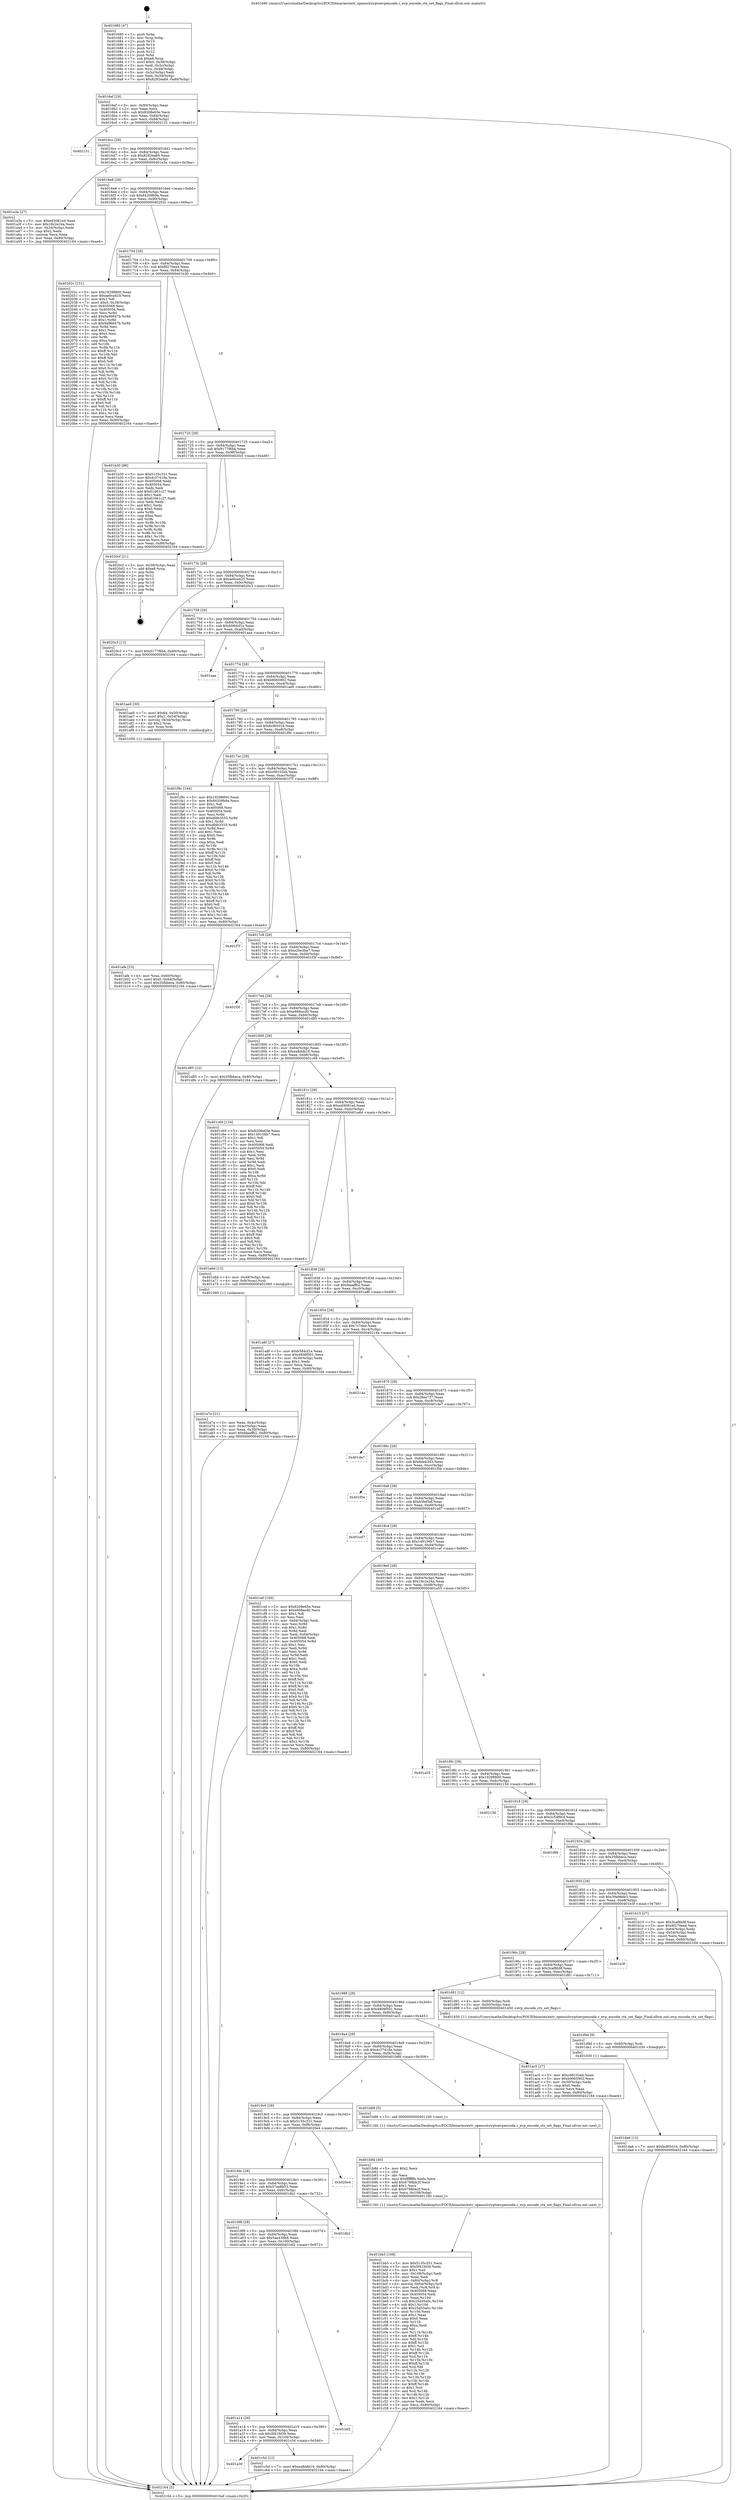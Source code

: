 digraph "0x401680" {
  label = "0x401680 (/mnt/c/Users/mathe/Desktop/tcc/POCII/binaries/extr_opensslcryptoevpencode.c_evp_encode_ctx_set_flags_Final-ollvm.out::main(0))"
  labelloc = "t"
  node[shape=record]

  Entry [label="",width=0.3,height=0.3,shape=circle,fillcolor=black,style=filled]
  "0x4016af" [label="{
     0x4016af [29]\l
     | [instrs]\l
     &nbsp;&nbsp;0x4016af \<+3\>: mov -0x80(%rbp),%eax\l
     &nbsp;&nbsp;0x4016b2 \<+2\>: mov %eax,%ecx\l
     &nbsp;&nbsp;0x4016b4 \<+6\>: sub $0x8208e65e,%ecx\l
     &nbsp;&nbsp;0x4016ba \<+6\>: mov %eax,-0x84(%rbp)\l
     &nbsp;&nbsp;0x4016c0 \<+6\>: mov %ecx,-0x88(%rbp)\l
     &nbsp;&nbsp;0x4016c6 \<+6\>: je 0000000000402131 \<main+0xab1\>\l
  }"]
  "0x402131" [label="{
     0x402131\l
  }", style=dashed]
  "0x4016cc" [label="{
     0x4016cc [28]\l
     | [instrs]\l
     &nbsp;&nbsp;0x4016cc \<+5\>: jmp 00000000004016d1 \<main+0x51\>\l
     &nbsp;&nbsp;0x4016d1 \<+6\>: mov -0x84(%rbp),%eax\l
     &nbsp;&nbsp;0x4016d7 \<+5\>: sub $0x8282ea69,%eax\l
     &nbsp;&nbsp;0x4016dc \<+6\>: mov %eax,-0x8c(%rbp)\l
     &nbsp;&nbsp;0x4016e2 \<+6\>: je 0000000000401a3a \<main+0x3ba\>\l
  }"]
  Exit [label="",width=0.3,height=0.3,shape=circle,fillcolor=black,style=filled,peripheries=2]
  "0x401a3a" [label="{
     0x401a3a [27]\l
     | [instrs]\l
     &nbsp;&nbsp;0x401a3a \<+5\>: mov $0xed3081ed,%eax\l
     &nbsp;&nbsp;0x401a3f \<+5\>: mov $0x18c2e24a,%ecx\l
     &nbsp;&nbsp;0x401a44 \<+3\>: mov -0x34(%rbp),%edx\l
     &nbsp;&nbsp;0x401a47 \<+3\>: cmp $0x2,%edx\l
     &nbsp;&nbsp;0x401a4a \<+3\>: cmovne %ecx,%eax\l
     &nbsp;&nbsp;0x401a4d \<+3\>: mov %eax,-0x80(%rbp)\l
     &nbsp;&nbsp;0x401a50 \<+5\>: jmp 0000000000402164 \<main+0xae4\>\l
  }"]
  "0x4016e8" [label="{
     0x4016e8 [28]\l
     | [instrs]\l
     &nbsp;&nbsp;0x4016e8 \<+5\>: jmp 00000000004016ed \<main+0x6d\>\l
     &nbsp;&nbsp;0x4016ed \<+6\>: mov -0x84(%rbp),%eax\l
     &nbsp;&nbsp;0x4016f3 \<+5\>: sub $0x84209b9a,%eax\l
     &nbsp;&nbsp;0x4016f8 \<+6\>: mov %eax,-0x90(%rbp)\l
     &nbsp;&nbsp;0x4016fe \<+6\>: je 000000000040202c \<main+0x9ac\>\l
  }"]
  "0x402164" [label="{
     0x402164 [5]\l
     | [instrs]\l
     &nbsp;&nbsp;0x402164 \<+5\>: jmp 00000000004016af \<main+0x2f\>\l
  }"]
  "0x401680" [label="{
     0x401680 [47]\l
     | [instrs]\l
     &nbsp;&nbsp;0x401680 \<+1\>: push %rbp\l
     &nbsp;&nbsp;0x401681 \<+3\>: mov %rsp,%rbp\l
     &nbsp;&nbsp;0x401684 \<+2\>: push %r15\l
     &nbsp;&nbsp;0x401686 \<+2\>: push %r14\l
     &nbsp;&nbsp;0x401688 \<+2\>: push %r13\l
     &nbsp;&nbsp;0x40168a \<+2\>: push %r12\l
     &nbsp;&nbsp;0x40168c \<+1\>: push %rbx\l
     &nbsp;&nbsp;0x40168d \<+7\>: sub $0xe8,%rsp\l
     &nbsp;&nbsp;0x401694 \<+7\>: movl $0x0,-0x38(%rbp)\l
     &nbsp;&nbsp;0x40169b \<+3\>: mov %edi,-0x3c(%rbp)\l
     &nbsp;&nbsp;0x40169e \<+4\>: mov %rsi,-0x48(%rbp)\l
     &nbsp;&nbsp;0x4016a2 \<+3\>: mov -0x3c(%rbp),%edi\l
     &nbsp;&nbsp;0x4016a5 \<+3\>: mov %edi,-0x34(%rbp)\l
     &nbsp;&nbsp;0x4016a8 \<+7\>: movl $0x8282ea69,-0x80(%rbp)\l
  }"]
  "0x401da6" [label="{
     0x401da6 [12]\l
     | [instrs]\l
     &nbsp;&nbsp;0x401da6 \<+7\>: movl $0xbcf65016,-0x80(%rbp)\l
     &nbsp;&nbsp;0x401dad \<+5\>: jmp 0000000000402164 \<main+0xae4\>\l
  }"]
  "0x40202c" [label="{
     0x40202c [151]\l
     | [instrs]\l
     &nbsp;&nbsp;0x40202c \<+5\>: mov $0x19298800,%eax\l
     &nbsp;&nbsp;0x402031 \<+5\>: mov $0xae0ca425,%ecx\l
     &nbsp;&nbsp;0x402036 \<+2\>: mov $0x1,%dl\l
     &nbsp;&nbsp;0x402038 \<+7\>: movl $0x0,-0x38(%rbp)\l
     &nbsp;&nbsp;0x40203f \<+7\>: mov 0x405068,%esi\l
     &nbsp;&nbsp;0x402046 \<+7\>: mov 0x405054,%edi\l
     &nbsp;&nbsp;0x40204d \<+3\>: mov %esi,%r8d\l
     &nbsp;&nbsp;0x402050 \<+7\>: add $0x9a96647b,%r8d\l
     &nbsp;&nbsp;0x402057 \<+4\>: sub $0x1,%r8d\l
     &nbsp;&nbsp;0x40205b \<+7\>: sub $0x9a96647b,%r8d\l
     &nbsp;&nbsp;0x402062 \<+4\>: imul %r8d,%esi\l
     &nbsp;&nbsp;0x402066 \<+3\>: and $0x1,%esi\l
     &nbsp;&nbsp;0x402069 \<+3\>: cmp $0x0,%esi\l
     &nbsp;&nbsp;0x40206c \<+4\>: sete %r9b\l
     &nbsp;&nbsp;0x402070 \<+3\>: cmp $0xa,%edi\l
     &nbsp;&nbsp;0x402073 \<+4\>: setl %r10b\l
     &nbsp;&nbsp;0x402077 \<+3\>: mov %r9b,%r11b\l
     &nbsp;&nbsp;0x40207a \<+4\>: xor $0xff,%r11b\l
     &nbsp;&nbsp;0x40207e \<+3\>: mov %r10b,%bl\l
     &nbsp;&nbsp;0x402081 \<+3\>: xor $0xff,%bl\l
     &nbsp;&nbsp;0x402084 \<+3\>: xor $0x0,%dl\l
     &nbsp;&nbsp;0x402087 \<+3\>: mov %r11b,%r14b\l
     &nbsp;&nbsp;0x40208a \<+4\>: and $0x0,%r14b\l
     &nbsp;&nbsp;0x40208e \<+3\>: and %dl,%r9b\l
     &nbsp;&nbsp;0x402091 \<+3\>: mov %bl,%r15b\l
     &nbsp;&nbsp;0x402094 \<+4\>: and $0x0,%r15b\l
     &nbsp;&nbsp;0x402098 \<+3\>: and %dl,%r10b\l
     &nbsp;&nbsp;0x40209b \<+3\>: or %r9b,%r14b\l
     &nbsp;&nbsp;0x40209e \<+3\>: or %r10b,%r15b\l
     &nbsp;&nbsp;0x4020a1 \<+3\>: xor %r15b,%r14b\l
     &nbsp;&nbsp;0x4020a4 \<+3\>: or %bl,%r11b\l
     &nbsp;&nbsp;0x4020a7 \<+4\>: xor $0xff,%r11b\l
     &nbsp;&nbsp;0x4020ab \<+3\>: or $0x0,%dl\l
     &nbsp;&nbsp;0x4020ae \<+3\>: and %dl,%r11b\l
     &nbsp;&nbsp;0x4020b1 \<+3\>: or %r11b,%r14b\l
     &nbsp;&nbsp;0x4020b4 \<+4\>: test $0x1,%r14b\l
     &nbsp;&nbsp;0x4020b8 \<+3\>: cmovne %ecx,%eax\l
     &nbsp;&nbsp;0x4020bb \<+3\>: mov %eax,-0x80(%rbp)\l
     &nbsp;&nbsp;0x4020be \<+5\>: jmp 0000000000402164 \<main+0xae4\>\l
  }"]
  "0x401704" [label="{
     0x401704 [28]\l
     | [instrs]\l
     &nbsp;&nbsp;0x401704 \<+5\>: jmp 0000000000401709 \<main+0x89\>\l
     &nbsp;&nbsp;0x401709 \<+6\>: mov -0x84(%rbp),%eax\l
     &nbsp;&nbsp;0x40170f \<+5\>: sub $0x8f270ea4,%eax\l
     &nbsp;&nbsp;0x401714 \<+6\>: mov %eax,-0x94(%rbp)\l
     &nbsp;&nbsp;0x40171a \<+6\>: je 0000000000401b30 \<main+0x4b0\>\l
  }"]
  "0x401d9d" [label="{
     0x401d9d [9]\l
     | [instrs]\l
     &nbsp;&nbsp;0x401d9d \<+4\>: mov -0x60(%rbp),%rdi\l
     &nbsp;&nbsp;0x401da1 \<+5\>: call 0000000000401030 \<free@plt\>\l
     | [calls]\l
     &nbsp;&nbsp;0x401030 \{1\} (unknown)\l
  }"]
  "0x401b30" [label="{
     0x401b30 [88]\l
     | [instrs]\l
     &nbsp;&nbsp;0x401b30 \<+5\>: mov $0x5135c331,%eax\l
     &nbsp;&nbsp;0x401b35 \<+5\>: mov $0x4c37418e,%ecx\l
     &nbsp;&nbsp;0x401b3a \<+7\>: mov 0x405068,%edx\l
     &nbsp;&nbsp;0x401b41 \<+7\>: mov 0x405054,%esi\l
     &nbsp;&nbsp;0x401b48 \<+2\>: mov %edx,%edi\l
     &nbsp;&nbsp;0x401b4a \<+6\>: add $0x61661c27,%edi\l
     &nbsp;&nbsp;0x401b50 \<+3\>: sub $0x1,%edi\l
     &nbsp;&nbsp;0x401b53 \<+6\>: sub $0x61661c27,%edi\l
     &nbsp;&nbsp;0x401b59 \<+3\>: imul %edi,%edx\l
     &nbsp;&nbsp;0x401b5c \<+3\>: and $0x1,%edx\l
     &nbsp;&nbsp;0x401b5f \<+3\>: cmp $0x0,%edx\l
     &nbsp;&nbsp;0x401b62 \<+4\>: sete %r8b\l
     &nbsp;&nbsp;0x401b66 \<+3\>: cmp $0xa,%esi\l
     &nbsp;&nbsp;0x401b69 \<+4\>: setl %r9b\l
     &nbsp;&nbsp;0x401b6d \<+3\>: mov %r8b,%r10b\l
     &nbsp;&nbsp;0x401b70 \<+3\>: and %r9b,%r10b\l
     &nbsp;&nbsp;0x401b73 \<+3\>: xor %r9b,%r8b\l
     &nbsp;&nbsp;0x401b76 \<+3\>: or %r8b,%r10b\l
     &nbsp;&nbsp;0x401b79 \<+4\>: test $0x1,%r10b\l
     &nbsp;&nbsp;0x401b7d \<+3\>: cmovne %ecx,%eax\l
     &nbsp;&nbsp;0x401b80 \<+3\>: mov %eax,-0x80(%rbp)\l
     &nbsp;&nbsp;0x401b83 \<+5\>: jmp 0000000000402164 \<main+0xae4\>\l
  }"]
  "0x401720" [label="{
     0x401720 [28]\l
     | [instrs]\l
     &nbsp;&nbsp;0x401720 \<+5\>: jmp 0000000000401725 \<main+0xa5\>\l
     &nbsp;&nbsp;0x401725 \<+6\>: mov -0x84(%rbp),%eax\l
     &nbsp;&nbsp;0x40172b \<+5\>: sub $0x9177f6b4,%eax\l
     &nbsp;&nbsp;0x401730 \<+6\>: mov %eax,-0x98(%rbp)\l
     &nbsp;&nbsp;0x401736 \<+6\>: je 00000000004020cf \<main+0xa4f\>\l
  }"]
  "0x401a30" [label="{
     0x401a30\l
  }", style=dashed]
  "0x4020cf" [label="{
     0x4020cf [21]\l
     | [instrs]\l
     &nbsp;&nbsp;0x4020cf \<+3\>: mov -0x38(%rbp),%eax\l
     &nbsp;&nbsp;0x4020d2 \<+7\>: add $0xe8,%rsp\l
     &nbsp;&nbsp;0x4020d9 \<+1\>: pop %rbx\l
     &nbsp;&nbsp;0x4020da \<+2\>: pop %r12\l
     &nbsp;&nbsp;0x4020dc \<+2\>: pop %r13\l
     &nbsp;&nbsp;0x4020de \<+2\>: pop %r14\l
     &nbsp;&nbsp;0x4020e0 \<+2\>: pop %r15\l
     &nbsp;&nbsp;0x4020e2 \<+1\>: pop %rbp\l
     &nbsp;&nbsp;0x4020e3 \<+1\>: ret\l
  }"]
  "0x40173c" [label="{
     0x40173c [28]\l
     | [instrs]\l
     &nbsp;&nbsp;0x40173c \<+5\>: jmp 0000000000401741 \<main+0xc1\>\l
     &nbsp;&nbsp;0x401741 \<+6\>: mov -0x84(%rbp),%eax\l
     &nbsp;&nbsp;0x401747 \<+5\>: sub $0xae0ca425,%eax\l
     &nbsp;&nbsp;0x40174c \<+6\>: mov %eax,-0x9c(%rbp)\l
     &nbsp;&nbsp;0x401752 \<+6\>: je 00000000004020c3 \<main+0xa43\>\l
  }"]
  "0x401c5d" [label="{
     0x401c5d [12]\l
     | [instrs]\l
     &nbsp;&nbsp;0x401c5d \<+7\>: movl $0xea8ddb16,-0x80(%rbp)\l
     &nbsp;&nbsp;0x401c64 \<+5\>: jmp 0000000000402164 \<main+0xae4\>\l
  }"]
  "0x4020c3" [label="{
     0x4020c3 [12]\l
     | [instrs]\l
     &nbsp;&nbsp;0x4020c3 \<+7\>: movl $0x9177f6b4,-0x80(%rbp)\l
     &nbsp;&nbsp;0x4020ca \<+5\>: jmp 0000000000402164 \<main+0xae4\>\l
  }"]
  "0x401758" [label="{
     0x401758 [28]\l
     | [instrs]\l
     &nbsp;&nbsp;0x401758 \<+5\>: jmp 000000000040175d \<main+0xdd\>\l
     &nbsp;&nbsp;0x40175d \<+6\>: mov -0x84(%rbp),%eax\l
     &nbsp;&nbsp;0x401763 \<+5\>: sub $0xb584cf1e,%eax\l
     &nbsp;&nbsp;0x401768 \<+6\>: mov %eax,-0xa0(%rbp)\l
     &nbsp;&nbsp;0x40176e \<+6\>: je 0000000000401aaa \<main+0x42a\>\l
  }"]
  "0x401a14" [label="{
     0x401a14 [28]\l
     | [instrs]\l
     &nbsp;&nbsp;0x401a14 \<+5\>: jmp 0000000000401a19 \<main+0x399\>\l
     &nbsp;&nbsp;0x401a19 \<+6\>: mov -0x84(%rbp),%eax\l
     &nbsp;&nbsp;0x401a1f \<+5\>: sub $0x5f41fd39,%eax\l
     &nbsp;&nbsp;0x401a24 \<+6\>: mov %eax,-0x104(%rbp)\l
     &nbsp;&nbsp;0x401a2a \<+6\>: je 0000000000401c5d \<main+0x5dd\>\l
  }"]
  "0x401aaa" [label="{
     0x401aaa\l
  }", style=dashed]
  "0x401774" [label="{
     0x401774 [28]\l
     | [instrs]\l
     &nbsp;&nbsp;0x401774 \<+5\>: jmp 0000000000401779 \<main+0xf9\>\l
     &nbsp;&nbsp;0x401779 \<+6\>: mov -0x84(%rbp),%eax\l
     &nbsp;&nbsp;0x40177f \<+5\>: sub $0xb9065902,%eax\l
     &nbsp;&nbsp;0x401784 \<+6\>: mov %eax,-0xa4(%rbp)\l
     &nbsp;&nbsp;0x40178a \<+6\>: je 0000000000401ae0 \<main+0x460\>\l
  }"]
  "0x401ef2" [label="{
     0x401ef2\l
  }", style=dashed]
  "0x401ae0" [label="{
     0x401ae0 [30]\l
     | [instrs]\l
     &nbsp;&nbsp;0x401ae0 \<+7\>: movl $0x64,-0x50(%rbp)\l
     &nbsp;&nbsp;0x401ae7 \<+7\>: movl $0x1,-0x54(%rbp)\l
     &nbsp;&nbsp;0x401aee \<+4\>: movslq -0x54(%rbp),%rax\l
     &nbsp;&nbsp;0x401af2 \<+4\>: shl $0x2,%rax\l
     &nbsp;&nbsp;0x401af6 \<+3\>: mov %rax,%rdi\l
     &nbsp;&nbsp;0x401af9 \<+5\>: call 0000000000401050 \<malloc@plt\>\l
     | [calls]\l
     &nbsp;&nbsp;0x401050 \{1\} (unknown)\l
  }"]
  "0x401790" [label="{
     0x401790 [28]\l
     | [instrs]\l
     &nbsp;&nbsp;0x401790 \<+5\>: jmp 0000000000401795 \<main+0x115\>\l
     &nbsp;&nbsp;0x401795 \<+6\>: mov -0x84(%rbp),%eax\l
     &nbsp;&nbsp;0x40179b \<+5\>: sub $0xbcf65016,%eax\l
     &nbsp;&nbsp;0x4017a0 \<+6\>: mov %eax,-0xa8(%rbp)\l
     &nbsp;&nbsp;0x4017a6 \<+6\>: je 0000000000401f9c \<main+0x91c\>\l
  }"]
  "0x4019f8" [label="{
     0x4019f8 [28]\l
     | [instrs]\l
     &nbsp;&nbsp;0x4019f8 \<+5\>: jmp 00000000004019fd \<main+0x37d\>\l
     &nbsp;&nbsp;0x4019fd \<+6\>: mov -0x84(%rbp),%eax\l
     &nbsp;&nbsp;0x401a03 \<+5\>: sub $0x5ae438b6,%eax\l
     &nbsp;&nbsp;0x401a08 \<+6\>: mov %eax,-0x100(%rbp)\l
     &nbsp;&nbsp;0x401a0e \<+6\>: je 0000000000401ef2 \<main+0x872\>\l
  }"]
  "0x401f9c" [label="{
     0x401f9c [144]\l
     | [instrs]\l
     &nbsp;&nbsp;0x401f9c \<+5\>: mov $0x19298800,%eax\l
     &nbsp;&nbsp;0x401fa1 \<+5\>: mov $0x84209b9a,%ecx\l
     &nbsp;&nbsp;0x401fa6 \<+2\>: mov $0x1,%dl\l
     &nbsp;&nbsp;0x401fa8 \<+7\>: mov 0x405068,%esi\l
     &nbsp;&nbsp;0x401faf \<+7\>: mov 0x405054,%edi\l
     &nbsp;&nbsp;0x401fb6 \<+3\>: mov %esi,%r8d\l
     &nbsp;&nbsp;0x401fb9 \<+7\>: add $0xdfdb3555,%r8d\l
     &nbsp;&nbsp;0x401fc0 \<+4\>: sub $0x1,%r8d\l
     &nbsp;&nbsp;0x401fc4 \<+7\>: sub $0xdfdb3555,%r8d\l
     &nbsp;&nbsp;0x401fcb \<+4\>: imul %r8d,%esi\l
     &nbsp;&nbsp;0x401fcf \<+3\>: and $0x1,%esi\l
     &nbsp;&nbsp;0x401fd2 \<+3\>: cmp $0x0,%esi\l
     &nbsp;&nbsp;0x401fd5 \<+4\>: sete %r9b\l
     &nbsp;&nbsp;0x401fd9 \<+3\>: cmp $0xa,%edi\l
     &nbsp;&nbsp;0x401fdc \<+4\>: setl %r10b\l
     &nbsp;&nbsp;0x401fe0 \<+3\>: mov %r9b,%r11b\l
     &nbsp;&nbsp;0x401fe3 \<+4\>: xor $0xff,%r11b\l
     &nbsp;&nbsp;0x401fe7 \<+3\>: mov %r10b,%bl\l
     &nbsp;&nbsp;0x401fea \<+3\>: xor $0xff,%bl\l
     &nbsp;&nbsp;0x401fed \<+3\>: xor $0x0,%dl\l
     &nbsp;&nbsp;0x401ff0 \<+3\>: mov %r11b,%r14b\l
     &nbsp;&nbsp;0x401ff3 \<+4\>: and $0x0,%r14b\l
     &nbsp;&nbsp;0x401ff7 \<+3\>: and %dl,%r9b\l
     &nbsp;&nbsp;0x401ffa \<+3\>: mov %bl,%r15b\l
     &nbsp;&nbsp;0x401ffd \<+4\>: and $0x0,%r15b\l
     &nbsp;&nbsp;0x402001 \<+3\>: and %dl,%r10b\l
     &nbsp;&nbsp;0x402004 \<+3\>: or %r9b,%r14b\l
     &nbsp;&nbsp;0x402007 \<+3\>: or %r10b,%r15b\l
     &nbsp;&nbsp;0x40200a \<+3\>: xor %r15b,%r14b\l
     &nbsp;&nbsp;0x40200d \<+3\>: or %bl,%r11b\l
     &nbsp;&nbsp;0x402010 \<+4\>: xor $0xff,%r11b\l
     &nbsp;&nbsp;0x402014 \<+3\>: or $0x0,%dl\l
     &nbsp;&nbsp;0x402017 \<+3\>: and %dl,%r11b\l
     &nbsp;&nbsp;0x40201a \<+3\>: or %r11b,%r14b\l
     &nbsp;&nbsp;0x40201d \<+4\>: test $0x1,%r14b\l
     &nbsp;&nbsp;0x402021 \<+3\>: cmovne %ecx,%eax\l
     &nbsp;&nbsp;0x402024 \<+3\>: mov %eax,-0x80(%rbp)\l
     &nbsp;&nbsp;0x402027 \<+5\>: jmp 0000000000402164 \<main+0xae4\>\l
  }"]
  "0x4017ac" [label="{
     0x4017ac [28]\l
     | [instrs]\l
     &nbsp;&nbsp;0x4017ac \<+5\>: jmp 00000000004017b1 \<main+0x131\>\l
     &nbsp;&nbsp;0x4017b1 \<+6\>: mov -0x84(%rbp),%eax\l
     &nbsp;&nbsp;0x4017b7 \<+5\>: sub $0xc08102eb,%eax\l
     &nbsp;&nbsp;0x4017bc \<+6\>: mov %eax,-0xac(%rbp)\l
     &nbsp;&nbsp;0x4017c2 \<+6\>: je 0000000000401f7f \<main+0x8ff\>\l
  }"]
  "0x401db2" [label="{
     0x401db2\l
  }", style=dashed]
  "0x401f7f" [label="{
     0x401f7f\l
  }", style=dashed]
  "0x4017c8" [label="{
     0x4017c8 [28]\l
     | [instrs]\l
     &nbsp;&nbsp;0x4017c8 \<+5\>: jmp 00000000004017cd \<main+0x14d\>\l
     &nbsp;&nbsp;0x4017cd \<+6\>: mov -0x84(%rbp),%eax\l
     &nbsp;&nbsp;0x4017d3 \<+5\>: sub $0xe20e3ba7,%eax\l
     &nbsp;&nbsp;0x4017d8 \<+6\>: mov %eax,-0xb0(%rbp)\l
     &nbsp;&nbsp;0x4017de \<+6\>: je 0000000000401f3f \<main+0x8bf\>\l
  }"]
  "0x4019dc" [label="{
     0x4019dc [28]\l
     | [instrs]\l
     &nbsp;&nbsp;0x4019dc \<+5\>: jmp 00000000004019e1 \<main+0x361\>\l
     &nbsp;&nbsp;0x4019e1 \<+6\>: mov -0x84(%rbp),%eax\l
     &nbsp;&nbsp;0x4019e7 \<+5\>: sub $0x57ae8b53,%eax\l
     &nbsp;&nbsp;0x4019ec \<+6\>: mov %eax,-0xfc(%rbp)\l
     &nbsp;&nbsp;0x4019f2 \<+6\>: je 0000000000401db2 \<main+0x732\>\l
  }"]
  "0x401f3f" [label="{
     0x401f3f\l
  }", style=dashed]
  "0x4017e4" [label="{
     0x4017e4 [28]\l
     | [instrs]\l
     &nbsp;&nbsp;0x4017e4 \<+5\>: jmp 00000000004017e9 \<main+0x169\>\l
     &nbsp;&nbsp;0x4017e9 \<+6\>: mov -0x84(%rbp),%eax\l
     &nbsp;&nbsp;0x4017ef \<+5\>: sub $0xe668acd0,%eax\l
     &nbsp;&nbsp;0x4017f4 \<+6\>: mov %eax,-0xb4(%rbp)\l
     &nbsp;&nbsp;0x4017fa \<+6\>: je 0000000000401d85 \<main+0x705\>\l
  }"]
  "0x4020e4" [label="{
     0x4020e4\l
  }", style=dashed]
  "0x401d85" [label="{
     0x401d85 [12]\l
     | [instrs]\l
     &nbsp;&nbsp;0x401d85 \<+7\>: movl $0x35fbbeca,-0x80(%rbp)\l
     &nbsp;&nbsp;0x401d8c \<+5\>: jmp 0000000000402164 \<main+0xae4\>\l
  }"]
  "0x401800" [label="{
     0x401800 [28]\l
     | [instrs]\l
     &nbsp;&nbsp;0x401800 \<+5\>: jmp 0000000000401805 \<main+0x185\>\l
     &nbsp;&nbsp;0x401805 \<+6\>: mov -0x84(%rbp),%eax\l
     &nbsp;&nbsp;0x40180b \<+5\>: sub $0xea8ddb16,%eax\l
     &nbsp;&nbsp;0x401810 \<+6\>: mov %eax,-0xb8(%rbp)\l
     &nbsp;&nbsp;0x401816 \<+6\>: je 0000000000401c69 \<main+0x5e9\>\l
  }"]
  "0x401bb5" [label="{
     0x401bb5 [168]\l
     | [instrs]\l
     &nbsp;&nbsp;0x401bb5 \<+5\>: mov $0x5135c331,%ecx\l
     &nbsp;&nbsp;0x401bba \<+5\>: mov $0x5f41fd39,%edx\l
     &nbsp;&nbsp;0x401bbf \<+3\>: mov $0x1,%sil\l
     &nbsp;&nbsp;0x401bc2 \<+6\>: mov -0x108(%rbp),%edi\l
     &nbsp;&nbsp;0x401bc8 \<+3\>: imul %eax,%edi\l
     &nbsp;&nbsp;0x401bcb \<+4\>: mov -0x60(%rbp),%r8\l
     &nbsp;&nbsp;0x401bcf \<+4\>: movslq -0x64(%rbp),%r9\l
     &nbsp;&nbsp;0x401bd3 \<+4\>: mov %edi,(%r8,%r9,4)\l
     &nbsp;&nbsp;0x401bd7 \<+7\>: mov 0x405068,%eax\l
     &nbsp;&nbsp;0x401bde \<+7\>: mov 0x405054,%edi\l
     &nbsp;&nbsp;0x401be5 \<+3\>: mov %eax,%r10d\l
     &nbsp;&nbsp;0x401be8 \<+7\>: sub $0x25d35a0c,%r10d\l
     &nbsp;&nbsp;0x401bef \<+4\>: sub $0x1,%r10d\l
     &nbsp;&nbsp;0x401bf3 \<+7\>: add $0x25d35a0c,%r10d\l
     &nbsp;&nbsp;0x401bfa \<+4\>: imul %r10d,%eax\l
     &nbsp;&nbsp;0x401bfe \<+3\>: and $0x1,%eax\l
     &nbsp;&nbsp;0x401c01 \<+3\>: cmp $0x0,%eax\l
     &nbsp;&nbsp;0x401c04 \<+4\>: sete %r11b\l
     &nbsp;&nbsp;0x401c08 \<+3\>: cmp $0xa,%edi\l
     &nbsp;&nbsp;0x401c0b \<+3\>: setl %bl\l
     &nbsp;&nbsp;0x401c0e \<+3\>: mov %r11b,%r14b\l
     &nbsp;&nbsp;0x401c11 \<+4\>: xor $0xff,%r14b\l
     &nbsp;&nbsp;0x401c15 \<+3\>: mov %bl,%r15b\l
     &nbsp;&nbsp;0x401c18 \<+4\>: xor $0xff,%r15b\l
     &nbsp;&nbsp;0x401c1c \<+4\>: xor $0x1,%sil\l
     &nbsp;&nbsp;0x401c20 \<+3\>: mov %r14b,%r12b\l
     &nbsp;&nbsp;0x401c23 \<+4\>: and $0xff,%r12b\l
     &nbsp;&nbsp;0x401c27 \<+3\>: and %sil,%r11b\l
     &nbsp;&nbsp;0x401c2a \<+3\>: mov %r15b,%r13b\l
     &nbsp;&nbsp;0x401c2d \<+4\>: and $0xff,%r13b\l
     &nbsp;&nbsp;0x401c31 \<+3\>: and %sil,%bl\l
     &nbsp;&nbsp;0x401c34 \<+3\>: or %r11b,%r12b\l
     &nbsp;&nbsp;0x401c37 \<+3\>: or %bl,%r13b\l
     &nbsp;&nbsp;0x401c3a \<+3\>: xor %r13b,%r12b\l
     &nbsp;&nbsp;0x401c3d \<+3\>: or %r15b,%r14b\l
     &nbsp;&nbsp;0x401c40 \<+4\>: xor $0xff,%r14b\l
     &nbsp;&nbsp;0x401c44 \<+4\>: or $0x1,%sil\l
     &nbsp;&nbsp;0x401c48 \<+3\>: and %sil,%r14b\l
     &nbsp;&nbsp;0x401c4b \<+3\>: or %r14b,%r12b\l
     &nbsp;&nbsp;0x401c4e \<+4\>: test $0x1,%r12b\l
     &nbsp;&nbsp;0x401c52 \<+3\>: cmovne %edx,%ecx\l
     &nbsp;&nbsp;0x401c55 \<+3\>: mov %ecx,-0x80(%rbp)\l
     &nbsp;&nbsp;0x401c58 \<+5\>: jmp 0000000000402164 \<main+0xae4\>\l
  }"]
  "0x401c69" [label="{
     0x401c69 [134]\l
     | [instrs]\l
     &nbsp;&nbsp;0x401c69 \<+5\>: mov $0x8208e65e,%eax\l
     &nbsp;&nbsp;0x401c6e \<+5\>: mov $0x149156b7,%ecx\l
     &nbsp;&nbsp;0x401c73 \<+2\>: mov $0x1,%dl\l
     &nbsp;&nbsp;0x401c75 \<+2\>: xor %esi,%esi\l
     &nbsp;&nbsp;0x401c77 \<+7\>: mov 0x405068,%edi\l
     &nbsp;&nbsp;0x401c7e \<+8\>: mov 0x405054,%r8d\l
     &nbsp;&nbsp;0x401c86 \<+3\>: sub $0x1,%esi\l
     &nbsp;&nbsp;0x401c89 \<+3\>: mov %edi,%r9d\l
     &nbsp;&nbsp;0x401c8c \<+3\>: add %esi,%r9d\l
     &nbsp;&nbsp;0x401c8f \<+4\>: imul %r9d,%edi\l
     &nbsp;&nbsp;0x401c93 \<+3\>: and $0x1,%edi\l
     &nbsp;&nbsp;0x401c96 \<+3\>: cmp $0x0,%edi\l
     &nbsp;&nbsp;0x401c99 \<+4\>: sete %r10b\l
     &nbsp;&nbsp;0x401c9d \<+4\>: cmp $0xa,%r8d\l
     &nbsp;&nbsp;0x401ca1 \<+4\>: setl %r11b\l
     &nbsp;&nbsp;0x401ca5 \<+3\>: mov %r10b,%bl\l
     &nbsp;&nbsp;0x401ca8 \<+3\>: xor $0xff,%bl\l
     &nbsp;&nbsp;0x401cab \<+3\>: mov %r11b,%r14b\l
     &nbsp;&nbsp;0x401cae \<+4\>: xor $0xff,%r14b\l
     &nbsp;&nbsp;0x401cb2 \<+3\>: xor $0x0,%dl\l
     &nbsp;&nbsp;0x401cb5 \<+3\>: mov %bl,%r15b\l
     &nbsp;&nbsp;0x401cb8 \<+4\>: and $0x0,%r15b\l
     &nbsp;&nbsp;0x401cbc \<+3\>: and %dl,%r10b\l
     &nbsp;&nbsp;0x401cbf \<+3\>: mov %r14b,%r12b\l
     &nbsp;&nbsp;0x401cc2 \<+4\>: and $0x0,%r12b\l
     &nbsp;&nbsp;0x401cc6 \<+3\>: and %dl,%r11b\l
     &nbsp;&nbsp;0x401cc9 \<+3\>: or %r10b,%r15b\l
     &nbsp;&nbsp;0x401ccc \<+3\>: or %r11b,%r12b\l
     &nbsp;&nbsp;0x401ccf \<+3\>: xor %r12b,%r15b\l
     &nbsp;&nbsp;0x401cd2 \<+3\>: or %r14b,%bl\l
     &nbsp;&nbsp;0x401cd5 \<+3\>: xor $0xff,%bl\l
     &nbsp;&nbsp;0x401cd8 \<+3\>: or $0x0,%dl\l
     &nbsp;&nbsp;0x401cdb \<+2\>: and %dl,%bl\l
     &nbsp;&nbsp;0x401cdd \<+3\>: or %bl,%r15b\l
     &nbsp;&nbsp;0x401ce0 \<+4\>: test $0x1,%r15b\l
     &nbsp;&nbsp;0x401ce4 \<+3\>: cmovne %ecx,%eax\l
     &nbsp;&nbsp;0x401ce7 \<+3\>: mov %eax,-0x80(%rbp)\l
     &nbsp;&nbsp;0x401cea \<+5\>: jmp 0000000000402164 \<main+0xae4\>\l
  }"]
  "0x40181c" [label="{
     0x40181c [28]\l
     | [instrs]\l
     &nbsp;&nbsp;0x40181c \<+5\>: jmp 0000000000401821 \<main+0x1a1\>\l
     &nbsp;&nbsp;0x401821 \<+6\>: mov -0x84(%rbp),%eax\l
     &nbsp;&nbsp;0x401827 \<+5\>: sub $0xed3081ed,%eax\l
     &nbsp;&nbsp;0x40182c \<+6\>: mov %eax,-0xbc(%rbp)\l
     &nbsp;&nbsp;0x401832 \<+6\>: je 0000000000401a6d \<main+0x3ed\>\l
  }"]
  "0x401b8d" [label="{
     0x401b8d [40]\l
     | [instrs]\l
     &nbsp;&nbsp;0x401b8d \<+5\>: mov $0x2,%ecx\l
     &nbsp;&nbsp;0x401b92 \<+1\>: cltd\l
     &nbsp;&nbsp;0x401b93 \<+2\>: idiv %ecx\l
     &nbsp;&nbsp;0x401b95 \<+6\>: imul $0xfffffffe,%edx,%ecx\l
     &nbsp;&nbsp;0x401b9b \<+6\>: add $0x6788bb2f,%ecx\l
     &nbsp;&nbsp;0x401ba1 \<+3\>: add $0x1,%ecx\l
     &nbsp;&nbsp;0x401ba4 \<+6\>: sub $0x6788bb2f,%ecx\l
     &nbsp;&nbsp;0x401baa \<+6\>: mov %ecx,-0x108(%rbp)\l
     &nbsp;&nbsp;0x401bb0 \<+5\>: call 0000000000401160 \<next_i\>\l
     | [calls]\l
     &nbsp;&nbsp;0x401160 \{1\} (/mnt/c/Users/mathe/Desktop/tcc/POCII/binaries/extr_opensslcryptoevpencode.c_evp_encode_ctx_set_flags_Final-ollvm.out::next_i)\l
  }"]
  "0x401a6d" [label="{
     0x401a6d [13]\l
     | [instrs]\l
     &nbsp;&nbsp;0x401a6d \<+4\>: mov -0x48(%rbp),%rax\l
     &nbsp;&nbsp;0x401a71 \<+4\>: mov 0x8(%rax),%rdi\l
     &nbsp;&nbsp;0x401a75 \<+5\>: call 0000000000401060 \<atoi@plt\>\l
     | [calls]\l
     &nbsp;&nbsp;0x401060 \{1\} (unknown)\l
  }"]
  "0x401838" [label="{
     0x401838 [28]\l
     | [instrs]\l
     &nbsp;&nbsp;0x401838 \<+5\>: jmp 000000000040183d \<main+0x1bd\>\l
     &nbsp;&nbsp;0x40183d \<+6\>: mov -0x84(%rbp),%eax\l
     &nbsp;&nbsp;0x401843 \<+5\>: sub $0xfdaaffb2,%eax\l
     &nbsp;&nbsp;0x401848 \<+6\>: mov %eax,-0xc0(%rbp)\l
     &nbsp;&nbsp;0x40184e \<+6\>: je 0000000000401a8f \<main+0x40f\>\l
  }"]
  "0x401a7a" [label="{
     0x401a7a [21]\l
     | [instrs]\l
     &nbsp;&nbsp;0x401a7a \<+3\>: mov %eax,-0x4c(%rbp)\l
     &nbsp;&nbsp;0x401a7d \<+3\>: mov -0x4c(%rbp),%eax\l
     &nbsp;&nbsp;0x401a80 \<+3\>: mov %eax,-0x30(%rbp)\l
     &nbsp;&nbsp;0x401a83 \<+7\>: movl $0xfdaaffb2,-0x80(%rbp)\l
     &nbsp;&nbsp;0x401a8a \<+5\>: jmp 0000000000402164 \<main+0xae4\>\l
  }"]
  "0x4019c0" [label="{
     0x4019c0 [28]\l
     | [instrs]\l
     &nbsp;&nbsp;0x4019c0 \<+5\>: jmp 00000000004019c5 \<main+0x345\>\l
     &nbsp;&nbsp;0x4019c5 \<+6\>: mov -0x84(%rbp),%eax\l
     &nbsp;&nbsp;0x4019cb \<+5\>: sub $0x5135c331,%eax\l
     &nbsp;&nbsp;0x4019d0 \<+6\>: mov %eax,-0xf8(%rbp)\l
     &nbsp;&nbsp;0x4019d6 \<+6\>: je 00000000004020e4 \<main+0xa64\>\l
  }"]
  "0x401a8f" [label="{
     0x401a8f [27]\l
     | [instrs]\l
     &nbsp;&nbsp;0x401a8f \<+5\>: mov $0xb584cf1e,%eax\l
     &nbsp;&nbsp;0x401a94 \<+5\>: mov $0x4808f501,%ecx\l
     &nbsp;&nbsp;0x401a99 \<+3\>: mov -0x30(%rbp),%edx\l
     &nbsp;&nbsp;0x401a9c \<+3\>: cmp $0x1,%edx\l
     &nbsp;&nbsp;0x401a9f \<+3\>: cmovl %ecx,%eax\l
     &nbsp;&nbsp;0x401aa2 \<+3\>: mov %eax,-0x80(%rbp)\l
     &nbsp;&nbsp;0x401aa5 \<+5\>: jmp 0000000000402164 \<main+0xae4\>\l
  }"]
  "0x401854" [label="{
     0x401854 [28]\l
     | [instrs]\l
     &nbsp;&nbsp;0x401854 \<+5\>: jmp 0000000000401859 \<main+0x1d9\>\l
     &nbsp;&nbsp;0x401859 \<+6\>: mov -0x84(%rbp),%eax\l
     &nbsp;&nbsp;0x40185f \<+5\>: sub $0x7c7da0,%eax\l
     &nbsp;&nbsp;0x401864 \<+6\>: mov %eax,-0xc4(%rbp)\l
     &nbsp;&nbsp;0x40186a \<+6\>: je 000000000040214a \<main+0xaca\>\l
  }"]
  "0x401b88" [label="{
     0x401b88 [5]\l
     | [instrs]\l
     &nbsp;&nbsp;0x401b88 \<+5\>: call 0000000000401160 \<next_i\>\l
     | [calls]\l
     &nbsp;&nbsp;0x401160 \{1\} (/mnt/c/Users/mathe/Desktop/tcc/POCII/binaries/extr_opensslcryptoevpencode.c_evp_encode_ctx_set_flags_Final-ollvm.out::next_i)\l
  }"]
  "0x40214a" [label="{
     0x40214a\l
  }", style=dashed]
  "0x401870" [label="{
     0x401870 [28]\l
     | [instrs]\l
     &nbsp;&nbsp;0x401870 \<+5\>: jmp 0000000000401875 \<main+0x1f5\>\l
     &nbsp;&nbsp;0x401875 \<+6\>: mov -0x84(%rbp),%eax\l
     &nbsp;&nbsp;0x40187b \<+5\>: sub $0x28ea737,%eax\l
     &nbsp;&nbsp;0x401880 \<+6\>: mov %eax,-0xc8(%rbp)\l
     &nbsp;&nbsp;0x401886 \<+6\>: je 0000000000401de7 \<main+0x767\>\l
  }"]
  "0x401afe" [label="{
     0x401afe [23]\l
     | [instrs]\l
     &nbsp;&nbsp;0x401afe \<+4\>: mov %rax,-0x60(%rbp)\l
     &nbsp;&nbsp;0x401b02 \<+7\>: movl $0x0,-0x64(%rbp)\l
     &nbsp;&nbsp;0x401b09 \<+7\>: movl $0x35fbbeca,-0x80(%rbp)\l
     &nbsp;&nbsp;0x401b10 \<+5\>: jmp 0000000000402164 \<main+0xae4\>\l
  }"]
  "0x401de7" [label="{
     0x401de7\l
  }", style=dashed]
  "0x40188c" [label="{
     0x40188c [28]\l
     | [instrs]\l
     &nbsp;&nbsp;0x40188c \<+5\>: jmp 0000000000401891 \<main+0x211\>\l
     &nbsp;&nbsp;0x401891 \<+6\>: mov -0x84(%rbp),%eax\l
     &nbsp;&nbsp;0x401897 \<+5\>: sub $0x6deb3d3,%eax\l
     &nbsp;&nbsp;0x40189c \<+6\>: mov %eax,-0xcc(%rbp)\l
     &nbsp;&nbsp;0x4018a2 \<+6\>: je 0000000000401f5e \<main+0x8de\>\l
  }"]
  "0x4019a4" [label="{
     0x4019a4 [28]\l
     | [instrs]\l
     &nbsp;&nbsp;0x4019a4 \<+5\>: jmp 00000000004019a9 \<main+0x329\>\l
     &nbsp;&nbsp;0x4019a9 \<+6\>: mov -0x84(%rbp),%eax\l
     &nbsp;&nbsp;0x4019af \<+5\>: sub $0x4c37418e,%eax\l
     &nbsp;&nbsp;0x4019b4 \<+6\>: mov %eax,-0xf4(%rbp)\l
     &nbsp;&nbsp;0x4019ba \<+6\>: je 0000000000401b88 \<main+0x508\>\l
  }"]
  "0x401f5e" [label="{
     0x401f5e\l
  }", style=dashed]
  "0x4018a8" [label="{
     0x4018a8 [28]\l
     | [instrs]\l
     &nbsp;&nbsp;0x4018a8 \<+5\>: jmp 00000000004018ad \<main+0x22d\>\l
     &nbsp;&nbsp;0x4018ad \<+6\>: mov -0x84(%rbp),%eax\l
     &nbsp;&nbsp;0x4018b3 \<+5\>: sub $0xb3bd5af,%eax\l
     &nbsp;&nbsp;0x4018b8 \<+6\>: mov %eax,-0xd0(%rbp)\l
     &nbsp;&nbsp;0x4018be \<+6\>: je 0000000000401ed7 \<main+0x857\>\l
  }"]
  "0x401ac5" [label="{
     0x401ac5 [27]\l
     | [instrs]\l
     &nbsp;&nbsp;0x401ac5 \<+5\>: mov $0xc08102eb,%eax\l
     &nbsp;&nbsp;0x401aca \<+5\>: mov $0xb9065902,%ecx\l
     &nbsp;&nbsp;0x401acf \<+3\>: mov -0x30(%rbp),%edx\l
     &nbsp;&nbsp;0x401ad2 \<+3\>: cmp $0x0,%edx\l
     &nbsp;&nbsp;0x401ad5 \<+3\>: cmove %ecx,%eax\l
     &nbsp;&nbsp;0x401ad8 \<+3\>: mov %eax,-0x80(%rbp)\l
     &nbsp;&nbsp;0x401adb \<+5\>: jmp 0000000000402164 \<main+0xae4\>\l
  }"]
  "0x401ed7" [label="{
     0x401ed7\l
  }", style=dashed]
  "0x4018c4" [label="{
     0x4018c4 [28]\l
     | [instrs]\l
     &nbsp;&nbsp;0x4018c4 \<+5\>: jmp 00000000004018c9 \<main+0x249\>\l
     &nbsp;&nbsp;0x4018c9 \<+6\>: mov -0x84(%rbp),%eax\l
     &nbsp;&nbsp;0x4018cf \<+5\>: sub $0x149156b7,%eax\l
     &nbsp;&nbsp;0x4018d4 \<+6\>: mov %eax,-0xd4(%rbp)\l
     &nbsp;&nbsp;0x4018da \<+6\>: je 0000000000401cef \<main+0x66f\>\l
  }"]
  "0x401988" [label="{
     0x401988 [28]\l
     | [instrs]\l
     &nbsp;&nbsp;0x401988 \<+5\>: jmp 000000000040198d \<main+0x30d\>\l
     &nbsp;&nbsp;0x40198d \<+6\>: mov -0x84(%rbp),%eax\l
     &nbsp;&nbsp;0x401993 \<+5\>: sub $0x4808f501,%eax\l
     &nbsp;&nbsp;0x401998 \<+6\>: mov %eax,-0xf0(%rbp)\l
     &nbsp;&nbsp;0x40199e \<+6\>: je 0000000000401ac5 \<main+0x445\>\l
  }"]
  "0x401cef" [label="{
     0x401cef [150]\l
     | [instrs]\l
     &nbsp;&nbsp;0x401cef \<+5\>: mov $0x8208e65e,%eax\l
     &nbsp;&nbsp;0x401cf4 \<+5\>: mov $0xe668acd0,%ecx\l
     &nbsp;&nbsp;0x401cf9 \<+2\>: mov $0x1,%dl\l
     &nbsp;&nbsp;0x401cfb \<+2\>: xor %esi,%esi\l
     &nbsp;&nbsp;0x401cfd \<+3\>: mov -0x64(%rbp),%edi\l
     &nbsp;&nbsp;0x401d00 \<+3\>: mov %esi,%r8d\l
     &nbsp;&nbsp;0x401d03 \<+4\>: sub $0x1,%r8d\l
     &nbsp;&nbsp;0x401d07 \<+3\>: sub %r8d,%edi\l
     &nbsp;&nbsp;0x401d0a \<+3\>: mov %edi,-0x64(%rbp)\l
     &nbsp;&nbsp;0x401d0d \<+7\>: mov 0x405068,%edi\l
     &nbsp;&nbsp;0x401d14 \<+8\>: mov 0x405054,%r8d\l
     &nbsp;&nbsp;0x401d1c \<+3\>: sub $0x1,%esi\l
     &nbsp;&nbsp;0x401d1f \<+3\>: mov %edi,%r9d\l
     &nbsp;&nbsp;0x401d22 \<+3\>: add %esi,%r9d\l
     &nbsp;&nbsp;0x401d25 \<+4\>: imul %r9d,%edi\l
     &nbsp;&nbsp;0x401d29 \<+3\>: and $0x1,%edi\l
     &nbsp;&nbsp;0x401d2c \<+3\>: cmp $0x0,%edi\l
     &nbsp;&nbsp;0x401d2f \<+4\>: sete %r10b\l
     &nbsp;&nbsp;0x401d33 \<+4\>: cmp $0xa,%r8d\l
     &nbsp;&nbsp;0x401d37 \<+4\>: setl %r11b\l
     &nbsp;&nbsp;0x401d3b \<+3\>: mov %r10b,%bl\l
     &nbsp;&nbsp;0x401d3e \<+3\>: xor $0xff,%bl\l
     &nbsp;&nbsp;0x401d41 \<+3\>: mov %r11b,%r14b\l
     &nbsp;&nbsp;0x401d44 \<+4\>: xor $0xff,%r14b\l
     &nbsp;&nbsp;0x401d48 \<+3\>: xor $0x0,%dl\l
     &nbsp;&nbsp;0x401d4b \<+3\>: mov %bl,%r15b\l
     &nbsp;&nbsp;0x401d4e \<+4\>: and $0x0,%r15b\l
     &nbsp;&nbsp;0x401d52 \<+3\>: and %dl,%r10b\l
     &nbsp;&nbsp;0x401d55 \<+3\>: mov %r14b,%r12b\l
     &nbsp;&nbsp;0x401d58 \<+4\>: and $0x0,%r12b\l
     &nbsp;&nbsp;0x401d5c \<+3\>: and %dl,%r11b\l
     &nbsp;&nbsp;0x401d5f \<+3\>: or %r10b,%r15b\l
     &nbsp;&nbsp;0x401d62 \<+3\>: or %r11b,%r12b\l
     &nbsp;&nbsp;0x401d65 \<+3\>: xor %r12b,%r15b\l
     &nbsp;&nbsp;0x401d68 \<+3\>: or %r14b,%bl\l
     &nbsp;&nbsp;0x401d6b \<+3\>: xor $0xff,%bl\l
     &nbsp;&nbsp;0x401d6e \<+3\>: or $0x0,%dl\l
     &nbsp;&nbsp;0x401d71 \<+2\>: and %dl,%bl\l
     &nbsp;&nbsp;0x401d73 \<+3\>: or %bl,%r15b\l
     &nbsp;&nbsp;0x401d76 \<+4\>: test $0x1,%r15b\l
     &nbsp;&nbsp;0x401d7a \<+3\>: cmovne %ecx,%eax\l
     &nbsp;&nbsp;0x401d7d \<+3\>: mov %eax,-0x80(%rbp)\l
     &nbsp;&nbsp;0x401d80 \<+5\>: jmp 0000000000402164 \<main+0xae4\>\l
  }"]
  "0x4018e0" [label="{
     0x4018e0 [28]\l
     | [instrs]\l
     &nbsp;&nbsp;0x4018e0 \<+5\>: jmp 00000000004018e5 \<main+0x265\>\l
     &nbsp;&nbsp;0x4018e5 \<+6\>: mov -0x84(%rbp),%eax\l
     &nbsp;&nbsp;0x4018eb \<+5\>: sub $0x18c2e24a,%eax\l
     &nbsp;&nbsp;0x4018f0 \<+6\>: mov %eax,-0xd8(%rbp)\l
     &nbsp;&nbsp;0x4018f6 \<+6\>: je 0000000000401a55 \<main+0x3d5\>\l
  }"]
  "0x401d91" [label="{
     0x401d91 [12]\l
     | [instrs]\l
     &nbsp;&nbsp;0x401d91 \<+4\>: mov -0x60(%rbp),%rdi\l
     &nbsp;&nbsp;0x401d95 \<+3\>: mov -0x50(%rbp),%esi\l
     &nbsp;&nbsp;0x401d98 \<+5\>: call 0000000000401450 \<evp_encode_ctx_set_flags\>\l
     | [calls]\l
     &nbsp;&nbsp;0x401450 \{1\} (/mnt/c/Users/mathe/Desktop/tcc/POCII/binaries/extr_opensslcryptoevpencode.c_evp_encode_ctx_set_flags_Final-ollvm.out::evp_encode_ctx_set_flags)\l
  }"]
  "0x401a55" [label="{
     0x401a55\l
  }", style=dashed]
  "0x4018fc" [label="{
     0x4018fc [28]\l
     | [instrs]\l
     &nbsp;&nbsp;0x4018fc \<+5\>: jmp 0000000000401901 \<main+0x281\>\l
     &nbsp;&nbsp;0x401901 \<+6\>: mov -0x84(%rbp),%eax\l
     &nbsp;&nbsp;0x401907 \<+5\>: sub $0x19298800,%eax\l
     &nbsp;&nbsp;0x40190c \<+6\>: mov %eax,-0xdc(%rbp)\l
     &nbsp;&nbsp;0x401912 \<+6\>: je 0000000000402156 \<main+0xad6\>\l
  }"]
  "0x40196c" [label="{
     0x40196c [28]\l
     | [instrs]\l
     &nbsp;&nbsp;0x40196c \<+5\>: jmp 0000000000401971 \<main+0x2f1\>\l
     &nbsp;&nbsp;0x401971 \<+6\>: mov -0x84(%rbp),%eax\l
     &nbsp;&nbsp;0x401977 \<+5\>: sub $0x3caf8b9f,%eax\l
     &nbsp;&nbsp;0x40197c \<+6\>: mov %eax,-0xec(%rbp)\l
     &nbsp;&nbsp;0x401982 \<+6\>: je 0000000000401d91 \<main+0x711\>\l
  }"]
  "0x402156" [label="{
     0x402156\l
  }", style=dashed]
  "0x401918" [label="{
     0x401918 [28]\l
     | [instrs]\l
     &nbsp;&nbsp;0x401918 \<+5\>: jmp 000000000040191d \<main+0x29d\>\l
     &nbsp;&nbsp;0x40191d \<+6\>: mov -0x84(%rbp),%eax\l
     &nbsp;&nbsp;0x401923 \<+5\>: sub $0x2c5df9cd,%eax\l
     &nbsp;&nbsp;0x401928 \<+6\>: mov %eax,-0xe0(%rbp)\l
     &nbsp;&nbsp;0x40192e \<+6\>: je 0000000000401f8b \<main+0x90b\>\l
  }"]
  "0x401e3f" [label="{
     0x401e3f\l
  }", style=dashed]
  "0x401f8b" [label="{
     0x401f8b\l
  }", style=dashed]
  "0x401934" [label="{
     0x401934 [28]\l
     | [instrs]\l
     &nbsp;&nbsp;0x401934 \<+5\>: jmp 0000000000401939 \<main+0x2b9\>\l
     &nbsp;&nbsp;0x401939 \<+6\>: mov -0x84(%rbp),%eax\l
     &nbsp;&nbsp;0x40193f \<+5\>: sub $0x35fbbeca,%eax\l
     &nbsp;&nbsp;0x401944 \<+6\>: mov %eax,-0xe4(%rbp)\l
     &nbsp;&nbsp;0x40194a \<+6\>: je 0000000000401b15 \<main+0x495\>\l
  }"]
  "0x401950" [label="{
     0x401950 [28]\l
     | [instrs]\l
     &nbsp;&nbsp;0x401950 \<+5\>: jmp 0000000000401955 \<main+0x2d5\>\l
     &nbsp;&nbsp;0x401955 \<+6\>: mov -0x84(%rbp),%eax\l
     &nbsp;&nbsp;0x40195b \<+5\>: sub $0x39a96de3,%eax\l
     &nbsp;&nbsp;0x401960 \<+6\>: mov %eax,-0xe8(%rbp)\l
     &nbsp;&nbsp;0x401966 \<+6\>: je 0000000000401e3f \<main+0x7bf\>\l
  }"]
  "0x401b15" [label="{
     0x401b15 [27]\l
     | [instrs]\l
     &nbsp;&nbsp;0x401b15 \<+5\>: mov $0x3caf8b9f,%eax\l
     &nbsp;&nbsp;0x401b1a \<+5\>: mov $0x8f270ea4,%ecx\l
     &nbsp;&nbsp;0x401b1f \<+3\>: mov -0x64(%rbp),%edx\l
     &nbsp;&nbsp;0x401b22 \<+3\>: cmp -0x54(%rbp),%edx\l
     &nbsp;&nbsp;0x401b25 \<+3\>: cmovl %ecx,%eax\l
     &nbsp;&nbsp;0x401b28 \<+3\>: mov %eax,-0x80(%rbp)\l
     &nbsp;&nbsp;0x401b2b \<+5\>: jmp 0000000000402164 \<main+0xae4\>\l
  }"]
  Entry -> "0x401680" [label=" 1"]
  "0x4016af" -> "0x402131" [label=" 0"]
  "0x4016af" -> "0x4016cc" [label=" 18"]
  "0x4020cf" -> Exit [label=" 1"]
  "0x4016cc" -> "0x401a3a" [label=" 1"]
  "0x4016cc" -> "0x4016e8" [label=" 17"]
  "0x401a3a" -> "0x402164" [label=" 1"]
  "0x401680" -> "0x4016af" [label=" 1"]
  "0x402164" -> "0x4016af" [label=" 17"]
  "0x4020c3" -> "0x402164" [label=" 1"]
  "0x4016e8" -> "0x40202c" [label=" 1"]
  "0x4016e8" -> "0x401704" [label=" 16"]
  "0x40202c" -> "0x402164" [label=" 1"]
  "0x401704" -> "0x401b30" [label=" 1"]
  "0x401704" -> "0x401720" [label=" 15"]
  "0x401f9c" -> "0x402164" [label=" 1"]
  "0x401720" -> "0x4020cf" [label=" 1"]
  "0x401720" -> "0x40173c" [label=" 14"]
  "0x401da6" -> "0x402164" [label=" 1"]
  "0x40173c" -> "0x4020c3" [label=" 1"]
  "0x40173c" -> "0x401758" [label=" 13"]
  "0x401d9d" -> "0x401da6" [label=" 1"]
  "0x401758" -> "0x401aaa" [label=" 0"]
  "0x401758" -> "0x401774" [label=" 13"]
  "0x401d85" -> "0x402164" [label=" 1"]
  "0x401774" -> "0x401ae0" [label=" 1"]
  "0x401774" -> "0x401790" [label=" 12"]
  "0x401cef" -> "0x402164" [label=" 1"]
  "0x401790" -> "0x401f9c" [label=" 1"]
  "0x401790" -> "0x4017ac" [label=" 11"]
  "0x401c5d" -> "0x402164" [label=" 1"]
  "0x4017ac" -> "0x401f7f" [label=" 0"]
  "0x4017ac" -> "0x4017c8" [label=" 11"]
  "0x401a14" -> "0x401a30" [label=" 0"]
  "0x4017c8" -> "0x401f3f" [label=" 0"]
  "0x4017c8" -> "0x4017e4" [label=" 11"]
  "0x401d91" -> "0x401d9d" [label=" 1"]
  "0x4017e4" -> "0x401d85" [label=" 1"]
  "0x4017e4" -> "0x401800" [label=" 10"]
  "0x4019f8" -> "0x401a14" [label=" 1"]
  "0x401800" -> "0x401c69" [label=" 1"]
  "0x401800" -> "0x40181c" [label=" 9"]
  "0x401c69" -> "0x402164" [label=" 1"]
  "0x40181c" -> "0x401a6d" [label=" 1"]
  "0x40181c" -> "0x401838" [label=" 8"]
  "0x401a6d" -> "0x401a7a" [label=" 1"]
  "0x401a7a" -> "0x402164" [label=" 1"]
  "0x4019dc" -> "0x4019f8" [label=" 1"]
  "0x401838" -> "0x401a8f" [label=" 1"]
  "0x401838" -> "0x401854" [label=" 7"]
  "0x401a8f" -> "0x402164" [label=" 1"]
  "0x4019dc" -> "0x401db2" [label=" 0"]
  "0x401854" -> "0x40214a" [label=" 0"]
  "0x401854" -> "0x401870" [label=" 7"]
  "0x401a14" -> "0x401c5d" [label=" 1"]
  "0x401870" -> "0x401de7" [label=" 0"]
  "0x401870" -> "0x40188c" [label=" 7"]
  "0x4019c0" -> "0x4020e4" [label=" 0"]
  "0x40188c" -> "0x401f5e" [label=" 0"]
  "0x40188c" -> "0x4018a8" [label=" 7"]
  "0x4019f8" -> "0x401ef2" [label=" 0"]
  "0x4018a8" -> "0x401ed7" [label=" 0"]
  "0x4018a8" -> "0x4018c4" [label=" 7"]
  "0x401bb5" -> "0x402164" [label=" 1"]
  "0x4018c4" -> "0x401cef" [label=" 1"]
  "0x4018c4" -> "0x4018e0" [label=" 6"]
  "0x401b88" -> "0x401b8d" [label=" 1"]
  "0x4018e0" -> "0x401a55" [label=" 0"]
  "0x4018e0" -> "0x4018fc" [label=" 6"]
  "0x4019a4" -> "0x4019c0" [label=" 1"]
  "0x4018fc" -> "0x402156" [label=" 0"]
  "0x4018fc" -> "0x401918" [label=" 6"]
  "0x4019c0" -> "0x4019dc" [label=" 1"]
  "0x401918" -> "0x401f8b" [label=" 0"]
  "0x401918" -> "0x401934" [label=" 6"]
  "0x401b30" -> "0x402164" [label=" 1"]
  "0x401934" -> "0x401b15" [label=" 2"]
  "0x401934" -> "0x401950" [label=" 4"]
  "0x401b15" -> "0x402164" [label=" 2"]
  "0x401950" -> "0x401e3f" [label=" 0"]
  "0x401950" -> "0x40196c" [label=" 4"]
  "0x4019a4" -> "0x401b88" [label=" 1"]
  "0x40196c" -> "0x401d91" [label=" 1"]
  "0x40196c" -> "0x401988" [label=" 3"]
  "0x401b8d" -> "0x401bb5" [label=" 1"]
  "0x401988" -> "0x401ac5" [label=" 1"]
  "0x401988" -> "0x4019a4" [label=" 2"]
  "0x401ac5" -> "0x402164" [label=" 1"]
  "0x401ae0" -> "0x401afe" [label=" 1"]
  "0x401afe" -> "0x402164" [label=" 1"]
}
